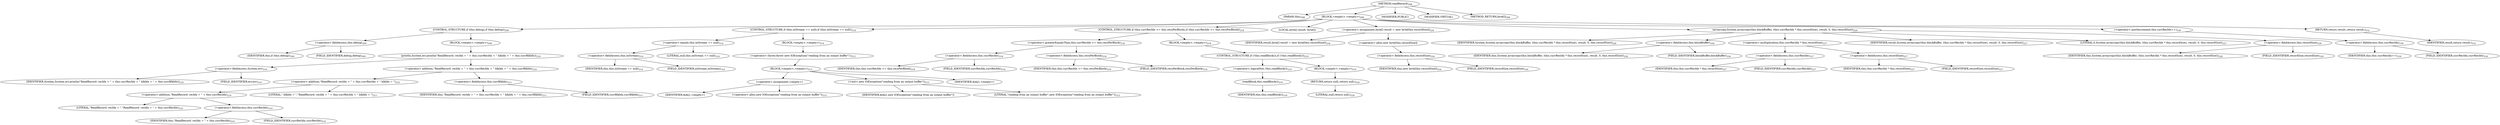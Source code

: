 digraph "readRecord" {  
"445" [label = <(METHOD,readRecord)<SUB>208</SUB>> ]
"52" [label = <(PARAM,this)<SUB>208</SUB>> ]
"446" [label = <(BLOCK,&lt;empty&gt;,&lt;empty&gt;)<SUB>208</SUB>> ]
"447" [label = <(CONTROL_STRUCTURE,if (this.debug),if (this.debug))<SUB>209</SUB>> ]
"448" [label = <(&lt;operator&gt;.fieldAccess,this.debug)<SUB>209</SUB>> ]
"51" [label = <(IDENTIFIER,this,if (this.debug))<SUB>209</SUB>> ]
"449" [label = <(FIELD_IDENTIFIER,debug,debug)<SUB>209</SUB>> ]
"450" [label = <(BLOCK,&lt;empty&gt;,&lt;empty&gt;)<SUB>209</SUB>> ]
"451" [label = <(println,System.err.println(&quot;ReadRecord: recIdx = &quot; + this.currRecIdx + &quot; blkIdx = &quot; + this.currBlkIdx))<SUB>210</SUB>> ]
"452" [label = <(&lt;operator&gt;.fieldAccess,System.err)<SUB>210</SUB>> ]
"453" [label = <(IDENTIFIER,System,System.err.println(&quot;ReadRecord: recIdx = &quot; + this.currRecIdx + &quot; blkIdx = &quot; + this.currBlkIdx))<SUB>210</SUB>> ]
"454" [label = <(FIELD_IDENTIFIER,err,err)<SUB>210</SUB>> ]
"455" [label = <(&lt;operator&gt;.addition,&quot;ReadRecord: recIdx = &quot; + this.currRecIdx + &quot; blkIdx = &quot; + this.currBlkIdx)<SUB>210</SUB>> ]
"456" [label = <(&lt;operator&gt;.addition,&quot;ReadRecord: recIdx = &quot; + this.currRecIdx + &quot; blkIdx = &quot;)<SUB>210</SUB>> ]
"457" [label = <(&lt;operator&gt;.addition,&quot;ReadRecord: recIdx = &quot; + this.currRecIdx)<SUB>210</SUB>> ]
"458" [label = <(LITERAL,&quot;ReadRecord: recIdx = &quot;,&quot;ReadRecord: recIdx = &quot; + this.currRecIdx)<SUB>210</SUB>> ]
"459" [label = <(&lt;operator&gt;.fieldAccess,this.currRecIdx)<SUB>210</SUB>> ]
"53" [label = <(IDENTIFIER,this,&quot;ReadRecord: recIdx = &quot; + this.currRecIdx)<SUB>210</SUB>> ]
"460" [label = <(FIELD_IDENTIFIER,currRecIdx,currRecIdx)<SUB>210</SUB>> ]
"461" [label = <(LITERAL,&quot; blkIdx = &quot;,&quot;ReadRecord: recIdx = &quot; + this.currRecIdx + &quot; blkIdx = &quot;)<SUB>211</SUB>> ]
"462" [label = <(&lt;operator&gt;.fieldAccess,this.currBlkIdx)<SUB>211</SUB>> ]
"54" [label = <(IDENTIFIER,this,&quot;ReadRecord: recIdx = &quot; + this.currRecIdx + &quot; blkIdx = &quot; + this.currBlkIdx)<SUB>211</SUB>> ]
"463" [label = <(FIELD_IDENTIFIER,currBlkIdx,currBlkIdx)<SUB>211</SUB>> ]
"464" [label = <(CONTROL_STRUCTURE,if (this.inStream == null),if (this.inStream == null))<SUB>214</SUB>> ]
"465" [label = <(&lt;operator&gt;.equals,this.inStream == null)<SUB>214</SUB>> ]
"466" [label = <(&lt;operator&gt;.fieldAccess,this.inStream)<SUB>214</SUB>> ]
"55" [label = <(IDENTIFIER,this,this.inStream == null)<SUB>214</SUB>> ]
"467" [label = <(FIELD_IDENTIFIER,inStream,inStream)<SUB>214</SUB>> ]
"468" [label = <(LITERAL,null,this.inStream == null)<SUB>214</SUB>> ]
"469" [label = <(BLOCK,&lt;empty&gt;,&lt;empty&gt;)<SUB>214</SUB>> ]
"470" [label = <(&lt;operator&gt;.throw,throw new IOException(&quot;reading from an output buffer&quot;);)<SUB>215</SUB>> ]
"471" [label = <(BLOCK,&lt;empty&gt;,&lt;empty&gt;)<SUB>215</SUB>> ]
"472" [label = <(&lt;operator&gt;.assignment,&lt;empty&gt;)> ]
"473" [label = <(IDENTIFIER,$obj1,&lt;empty&gt;)> ]
"474" [label = <(&lt;operator&gt;.alloc,new IOException(&quot;reading from an output buffer&quot;))<SUB>215</SUB>> ]
"475" [label = <(&lt;init&gt;,new IOException(&quot;reading from an output buffer&quot;))<SUB>215</SUB>> ]
"476" [label = <(IDENTIFIER,$obj1,new IOException(&quot;reading from an output buffer&quot;))> ]
"477" [label = <(LITERAL,&quot;reading from an output buffer&quot;,new IOException(&quot;reading from an output buffer&quot;))<SUB>215</SUB>> ]
"478" [label = <(IDENTIFIER,$obj1,&lt;empty&gt;)> ]
"479" [label = <(CONTROL_STRUCTURE,if (this.currRecIdx &gt;= this.recsPerBlock),if (this.currRecIdx &gt;= this.recsPerBlock))<SUB>218</SUB>> ]
"480" [label = <(&lt;operator&gt;.greaterEqualsThan,this.currRecIdx &gt;= this.recsPerBlock)<SUB>218</SUB>> ]
"481" [label = <(&lt;operator&gt;.fieldAccess,this.currRecIdx)<SUB>218</SUB>> ]
"56" [label = <(IDENTIFIER,this,this.currRecIdx &gt;= this.recsPerBlock)<SUB>218</SUB>> ]
"482" [label = <(FIELD_IDENTIFIER,currRecIdx,currRecIdx)<SUB>218</SUB>> ]
"483" [label = <(&lt;operator&gt;.fieldAccess,this.recsPerBlock)<SUB>218</SUB>> ]
"57" [label = <(IDENTIFIER,this,this.currRecIdx &gt;= this.recsPerBlock)<SUB>218</SUB>> ]
"484" [label = <(FIELD_IDENTIFIER,recsPerBlock,recsPerBlock)<SUB>218</SUB>> ]
"485" [label = <(BLOCK,&lt;empty&gt;,&lt;empty&gt;)<SUB>218</SUB>> ]
"486" [label = <(CONTROL_STRUCTURE,if (!this.readBlock()),if (!this.readBlock()))<SUB>219</SUB>> ]
"487" [label = <(&lt;operator&gt;.logicalNot,!this.readBlock())<SUB>219</SUB>> ]
"488" [label = <(readBlock,this.readBlock())<SUB>219</SUB>> ]
"58" [label = <(IDENTIFIER,this,this.readBlock())<SUB>219</SUB>> ]
"489" [label = <(BLOCK,&lt;empty&gt;,&lt;empty&gt;)<SUB>219</SUB>> ]
"490" [label = <(RETURN,return null;,return null;)<SUB>220</SUB>> ]
"491" [label = <(LITERAL,null,return null;)<SUB>220</SUB>> ]
"492" [label = <(LOCAL,byte[] result: byte[])> ]
"493" [label = <(&lt;operator&gt;.assignment,byte[] result = new byte[this.recordSize])<SUB>224</SUB>> ]
"494" [label = <(IDENTIFIER,result,byte[] result = new byte[this.recordSize])<SUB>224</SUB>> ]
"495" [label = <(&lt;operator&gt;.alloc,new byte[this.recordSize])> ]
"496" [label = <(&lt;operator&gt;.fieldAccess,this.recordSize)<SUB>224</SUB>> ]
"59" [label = <(IDENTIFIER,this,new byte[this.recordSize])<SUB>224</SUB>> ]
"497" [label = <(FIELD_IDENTIFIER,recordSize,recordSize)<SUB>224</SUB>> ]
"498" [label = <(arraycopy,System.arraycopy(this.blockBuffer, (this.currRecIdx * this.recordSize), result, 0, this.recordSize))<SUB>226</SUB>> ]
"499" [label = <(IDENTIFIER,System,System.arraycopy(this.blockBuffer, (this.currRecIdx * this.recordSize), result, 0, this.recordSize))<SUB>226</SUB>> ]
"500" [label = <(&lt;operator&gt;.fieldAccess,this.blockBuffer)<SUB>226</SUB>> ]
"60" [label = <(IDENTIFIER,this,System.arraycopy(this.blockBuffer, (this.currRecIdx * this.recordSize), result, 0, this.recordSize))<SUB>226</SUB>> ]
"501" [label = <(FIELD_IDENTIFIER,blockBuffer,blockBuffer)<SUB>226</SUB>> ]
"502" [label = <(&lt;operator&gt;.multiplication,this.currRecIdx * this.recordSize)<SUB>227</SUB>> ]
"503" [label = <(&lt;operator&gt;.fieldAccess,this.currRecIdx)<SUB>227</SUB>> ]
"61" [label = <(IDENTIFIER,this,this.currRecIdx * this.recordSize)<SUB>227</SUB>> ]
"504" [label = <(FIELD_IDENTIFIER,currRecIdx,currRecIdx)<SUB>227</SUB>> ]
"505" [label = <(&lt;operator&gt;.fieldAccess,this.recordSize)<SUB>227</SUB>> ]
"62" [label = <(IDENTIFIER,this,this.currRecIdx * this.recordSize)<SUB>227</SUB>> ]
"506" [label = <(FIELD_IDENTIFIER,recordSize,recordSize)<SUB>227</SUB>> ]
"507" [label = <(IDENTIFIER,result,System.arraycopy(this.blockBuffer, (this.currRecIdx * this.recordSize), result, 0, this.recordSize))<SUB>227</SUB>> ]
"508" [label = <(LITERAL,0,System.arraycopy(this.blockBuffer, (this.currRecIdx * this.recordSize), result, 0, this.recordSize))<SUB>227</SUB>> ]
"509" [label = <(&lt;operator&gt;.fieldAccess,this.recordSize)<SUB>228</SUB>> ]
"63" [label = <(IDENTIFIER,this,System.arraycopy(this.blockBuffer, (this.currRecIdx * this.recordSize), result, 0, this.recordSize))<SUB>228</SUB>> ]
"510" [label = <(FIELD_IDENTIFIER,recordSize,recordSize)<SUB>228</SUB>> ]
"511" [label = <(&lt;operator&gt;.postIncrement,this.currRecIdx++)<SUB>230</SUB>> ]
"512" [label = <(&lt;operator&gt;.fieldAccess,this.currRecIdx)<SUB>230</SUB>> ]
"64" [label = <(IDENTIFIER,this,this.currRecIdx++)<SUB>230</SUB>> ]
"513" [label = <(FIELD_IDENTIFIER,currRecIdx,currRecIdx)<SUB>230</SUB>> ]
"514" [label = <(RETURN,return result;,return result;)<SUB>232</SUB>> ]
"515" [label = <(IDENTIFIER,result,return result;)<SUB>232</SUB>> ]
"516" [label = <(MODIFIER,PUBLIC)> ]
"517" [label = <(MODIFIER,VIRTUAL)> ]
"518" [label = <(METHOD_RETURN,byte[])<SUB>208</SUB>> ]
  "445" -> "52" 
  "445" -> "446" 
  "445" -> "516" 
  "445" -> "517" 
  "445" -> "518" 
  "446" -> "447" 
  "446" -> "464" 
  "446" -> "479" 
  "446" -> "492" 
  "446" -> "493" 
  "446" -> "498" 
  "446" -> "511" 
  "446" -> "514" 
  "447" -> "448" 
  "447" -> "450" 
  "448" -> "51" 
  "448" -> "449" 
  "450" -> "451" 
  "451" -> "452" 
  "451" -> "455" 
  "452" -> "453" 
  "452" -> "454" 
  "455" -> "456" 
  "455" -> "462" 
  "456" -> "457" 
  "456" -> "461" 
  "457" -> "458" 
  "457" -> "459" 
  "459" -> "53" 
  "459" -> "460" 
  "462" -> "54" 
  "462" -> "463" 
  "464" -> "465" 
  "464" -> "469" 
  "465" -> "466" 
  "465" -> "468" 
  "466" -> "55" 
  "466" -> "467" 
  "469" -> "470" 
  "470" -> "471" 
  "471" -> "472" 
  "471" -> "475" 
  "471" -> "478" 
  "472" -> "473" 
  "472" -> "474" 
  "475" -> "476" 
  "475" -> "477" 
  "479" -> "480" 
  "479" -> "485" 
  "480" -> "481" 
  "480" -> "483" 
  "481" -> "56" 
  "481" -> "482" 
  "483" -> "57" 
  "483" -> "484" 
  "485" -> "486" 
  "486" -> "487" 
  "486" -> "489" 
  "487" -> "488" 
  "488" -> "58" 
  "489" -> "490" 
  "490" -> "491" 
  "493" -> "494" 
  "493" -> "495" 
  "495" -> "496" 
  "496" -> "59" 
  "496" -> "497" 
  "498" -> "499" 
  "498" -> "500" 
  "498" -> "502" 
  "498" -> "507" 
  "498" -> "508" 
  "498" -> "509" 
  "500" -> "60" 
  "500" -> "501" 
  "502" -> "503" 
  "502" -> "505" 
  "503" -> "61" 
  "503" -> "504" 
  "505" -> "62" 
  "505" -> "506" 
  "509" -> "63" 
  "509" -> "510" 
  "511" -> "512" 
  "512" -> "64" 
  "512" -> "513" 
  "514" -> "515" 
}
